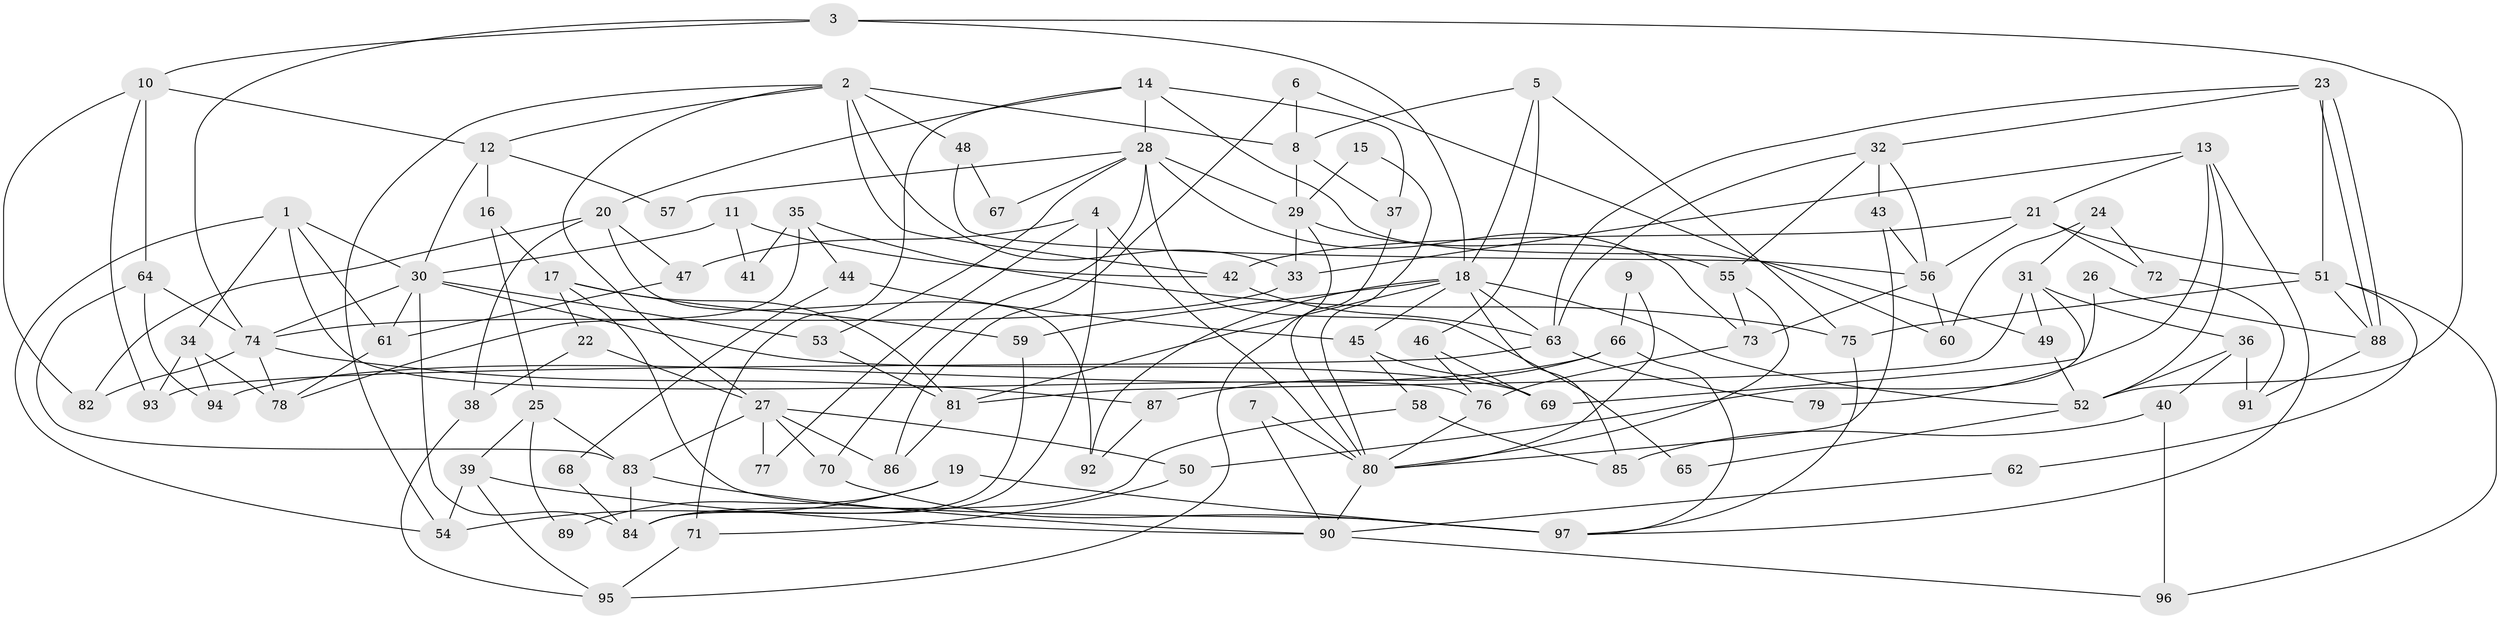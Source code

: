 // Generated by graph-tools (version 1.1) at 2025/50/03/09/25 04:50:14]
// undirected, 97 vertices, 194 edges
graph export_dot {
graph [start="1"]
  node [color=gray90,style=filled];
  1;
  2;
  3;
  4;
  5;
  6;
  7;
  8;
  9;
  10;
  11;
  12;
  13;
  14;
  15;
  16;
  17;
  18;
  19;
  20;
  21;
  22;
  23;
  24;
  25;
  26;
  27;
  28;
  29;
  30;
  31;
  32;
  33;
  34;
  35;
  36;
  37;
  38;
  39;
  40;
  41;
  42;
  43;
  44;
  45;
  46;
  47;
  48;
  49;
  50;
  51;
  52;
  53;
  54;
  55;
  56;
  57;
  58;
  59;
  60;
  61;
  62;
  63;
  64;
  65;
  66;
  67;
  68;
  69;
  70;
  71;
  72;
  73;
  74;
  75;
  76;
  77;
  78;
  79;
  80;
  81;
  82;
  83;
  84;
  85;
  86;
  87;
  88;
  89;
  90;
  91;
  92;
  93;
  94;
  95;
  96;
  97;
  1 -- 76;
  1 -- 30;
  1 -- 34;
  1 -- 54;
  1 -- 61;
  2 -- 54;
  2 -- 12;
  2 -- 8;
  2 -- 27;
  2 -- 33;
  2 -- 42;
  2 -- 48;
  3 -- 74;
  3 -- 18;
  3 -- 10;
  3 -- 52;
  4 -- 47;
  4 -- 84;
  4 -- 77;
  4 -- 80;
  5 -- 8;
  5 -- 18;
  5 -- 46;
  5 -- 75;
  6 -- 86;
  6 -- 8;
  6 -- 60;
  7 -- 90;
  7 -- 80;
  8 -- 29;
  8 -- 37;
  9 -- 66;
  9 -- 80;
  10 -- 64;
  10 -- 12;
  10 -- 82;
  10 -- 93;
  11 -- 30;
  11 -- 42;
  11 -- 41;
  12 -- 30;
  12 -- 16;
  12 -- 57;
  13 -- 52;
  13 -- 21;
  13 -- 33;
  13 -- 79;
  13 -- 97;
  14 -- 28;
  14 -- 71;
  14 -- 20;
  14 -- 37;
  14 -- 49;
  15 -- 29;
  15 -- 80;
  16 -- 17;
  16 -- 25;
  17 -- 22;
  17 -- 97;
  17 -- 59;
  17 -- 81;
  18 -- 81;
  18 -- 59;
  18 -- 45;
  18 -- 52;
  18 -- 63;
  18 -- 85;
  18 -- 92;
  19 -- 97;
  19 -- 54;
  19 -- 89;
  20 -- 82;
  20 -- 38;
  20 -- 47;
  20 -- 92;
  21 -- 56;
  21 -- 42;
  21 -- 51;
  21 -- 72;
  22 -- 27;
  22 -- 38;
  23 -- 63;
  23 -- 88;
  23 -- 88;
  23 -- 32;
  23 -- 51;
  24 -- 60;
  24 -- 72;
  24 -- 31;
  25 -- 83;
  25 -- 39;
  25 -- 89;
  26 -- 88;
  26 -- 69;
  27 -- 70;
  27 -- 50;
  27 -- 77;
  27 -- 83;
  27 -- 86;
  28 -- 29;
  28 -- 73;
  28 -- 53;
  28 -- 57;
  28 -- 65;
  28 -- 67;
  28 -- 70;
  29 -- 33;
  29 -- 55;
  29 -- 95;
  30 -- 53;
  30 -- 74;
  30 -- 61;
  30 -- 69;
  30 -- 84;
  31 -- 49;
  31 -- 36;
  31 -- 50;
  31 -- 81;
  32 -- 63;
  32 -- 43;
  32 -- 55;
  32 -- 56;
  33 -- 74;
  34 -- 78;
  34 -- 93;
  34 -- 94;
  35 -- 78;
  35 -- 75;
  35 -- 41;
  35 -- 44;
  36 -- 52;
  36 -- 40;
  36 -- 91;
  37 -- 80;
  38 -- 95;
  39 -- 90;
  39 -- 54;
  39 -- 95;
  40 -- 85;
  40 -- 96;
  42 -- 63;
  43 -- 80;
  43 -- 56;
  44 -- 45;
  44 -- 68;
  45 -- 69;
  45 -- 58;
  46 -- 76;
  46 -- 69;
  47 -- 61;
  48 -- 56;
  48 -- 67;
  49 -- 52;
  50 -- 71;
  51 -- 62;
  51 -- 75;
  51 -- 88;
  51 -- 96;
  52 -- 65;
  53 -- 81;
  55 -- 80;
  55 -- 73;
  56 -- 60;
  56 -- 73;
  58 -- 84;
  58 -- 85;
  59 -- 84;
  61 -- 78;
  62 -- 90;
  63 -- 93;
  63 -- 79;
  64 -- 83;
  64 -- 94;
  64 -- 74;
  66 -- 87;
  66 -- 97;
  66 -- 94;
  68 -- 84;
  70 -- 97;
  71 -- 95;
  72 -- 91;
  73 -- 76;
  74 -- 78;
  74 -- 82;
  74 -- 87;
  75 -- 97;
  76 -- 80;
  80 -- 90;
  81 -- 86;
  83 -- 90;
  83 -- 84;
  87 -- 92;
  88 -- 91;
  90 -- 96;
}

